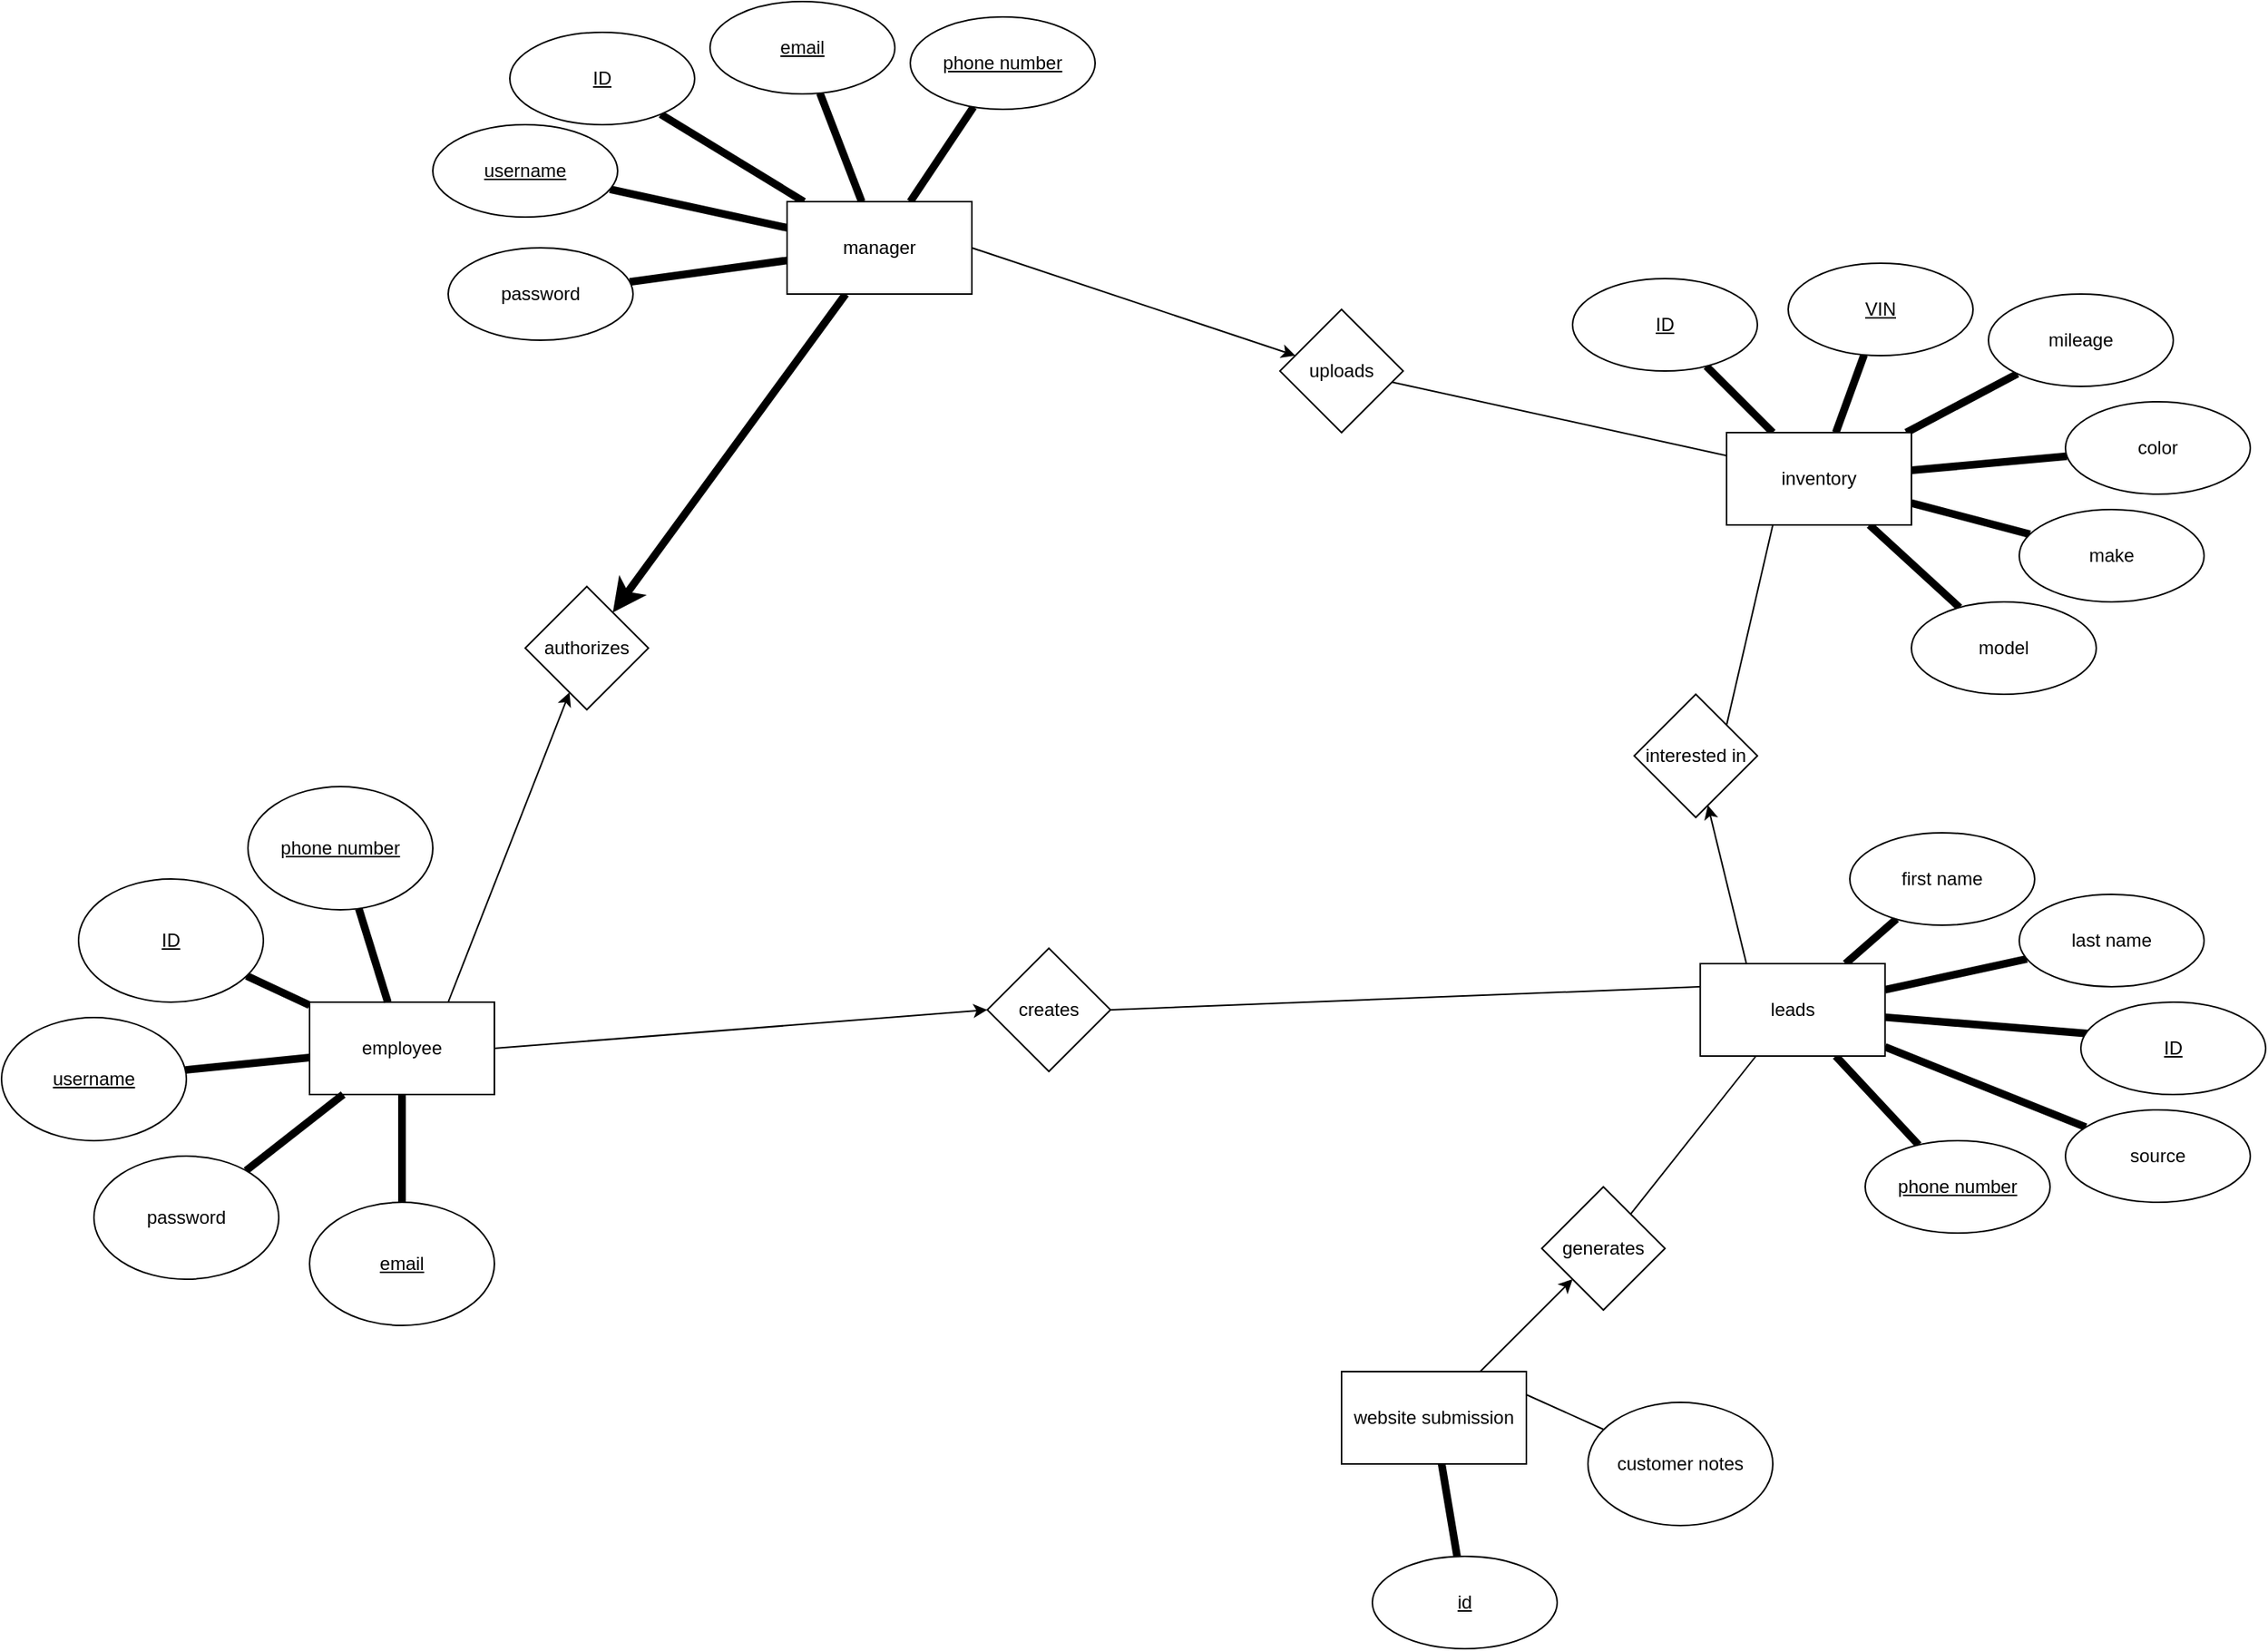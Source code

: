 <mxfile>
    <diagram id="vW5YZXQLlExwCfpyDhtT" name="Page-1">
        <mxGraphModel dx="1097" dy="1348" grid="1" gridSize="10" guides="1" tooltips="1" connect="1" arrows="1" fold="1" page="0" pageScale="1" pageWidth="850" pageHeight="1100" math="0" shadow="0">
            <root>
                <mxCell id="0"/>
                <mxCell id="1" parent="0"/>
                <mxCell id="7" value="" style="edgeStyle=none;html=1;strokeWidth=5;endArrow=none;endFill=0;" parent="1" source="2" target="3" edge="1">
                    <mxGeometry relative="1" as="geometry"/>
                </mxCell>
                <mxCell id="8" value="" style="edgeStyle=none;html=1;endArrow=none;endFill=0;strokeWidth=5;" parent="1" source="2" target="4" edge="1">
                    <mxGeometry relative="1" as="geometry"/>
                </mxCell>
                <mxCell id="54" style="edgeStyle=none;html=1;exitX=0.75;exitY=0;exitDx=0;exitDy=0;startArrow=none;startFill=0;endArrow=classic;endFill=1;strokeWidth=1;" parent="1" source="2" target="21" edge="1">
                    <mxGeometry relative="1" as="geometry"/>
                </mxCell>
                <mxCell id="103" style="edgeStyle=none;html=1;exitX=1;exitY=0.5;exitDx=0;exitDy=0;entryX=0;entryY=0.5;entryDx=0;entryDy=0;endArrow=classic;endFill=1;" parent="1" source="2" target="101" edge="1">
                    <mxGeometry relative="1" as="geometry"/>
                </mxCell>
                <mxCell id="2" value="employee" style="rounded=0;whiteSpace=wrap;html=1;" parent="1" vertex="1">
                    <mxGeometry x="30" y="400" width="120" height="60" as="geometry"/>
                </mxCell>
                <mxCell id="3" value="&lt;u&gt;ID&lt;/u&gt;" style="ellipse;whiteSpace=wrap;html=1;" parent="1" vertex="1">
                    <mxGeometry x="-120" y="320" width="120" height="80" as="geometry"/>
                </mxCell>
                <mxCell id="4" value="&lt;u&gt;username&lt;/u&gt;" style="ellipse;whiteSpace=wrap;html=1;" parent="1" vertex="1">
                    <mxGeometry x="-170" y="410" width="120" height="80" as="geometry"/>
                </mxCell>
                <mxCell id="9" value="" style="edgeStyle=none;html=1;endArrow=none;endFill=0;strokeWidth=5;" parent="1" source="5" target="2" edge="1">
                    <mxGeometry relative="1" as="geometry"/>
                </mxCell>
                <mxCell id="5" value="password" style="ellipse;whiteSpace=wrap;html=1;" parent="1" vertex="1">
                    <mxGeometry x="-110" y="500" width="120" height="80" as="geometry"/>
                </mxCell>
                <mxCell id="12" value="" style="edgeStyle=none;html=1;endArrow=none;endFill=0;strokeWidth=5;" parent="1" source="11" target="2" edge="1">
                    <mxGeometry relative="1" as="geometry"/>
                </mxCell>
                <mxCell id="11" value="&lt;u&gt;email&lt;/u&gt;" style="ellipse;whiteSpace=wrap;html=1;strokeWidth=1;" parent="1" vertex="1">
                    <mxGeometry x="30" y="530" width="120" height="80" as="geometry"/>
                </mxCell>
                <mxCell id="14" value="" style="edgeStyle=none;html=1;endArrow=none;endFill=0;strokeWidth=5;" parent="1" source="13" target="2" edge="1">
                    <mxGeometry relative="1" as="geometry"/>
                </mxCell>
                <mxCell id="13" value="&lt;u&gt;phone number&lt;/u&gt;" style="ellipse;whiteSpace=wrap;html=1;strokeWidth=1;" parent="1" vertex="1">
                    <mxGeometry x="-10" y="260" width="120" height="80" as="geometry"/>
                </mxCell>
                <mxCell id="29" value="" style="edgeStyle=none;html=1;endArrow=none;endFill=0;strokeWidth=5;" parent="1" source="17" target="28" edge="1">
                    <mxGeometry relative="1" as="geometry"/>
                </mxCell>
                <mxCell id="31" value="" style="edgeStyle=none;html=1;endArrow=none;endFill=0;strokeWidth=5;" parent="1" source="17" target="30" edge="1">
                    <mxGeometry relative="1" as="geometry"/>
                </mxCell>
                <mxCell id="33" value="" style="edgeStyle=none;html=1;endArrow=none;endFill=0;strokeWidth=5;" parent="1" source="17" target="32" edge="1">
                    <mxGeometry relative="1" as="geometry"/>
                </mxCell>
                <mxCell id="35" value="" style="edgeStyle=none;html=1;endArrow=none;endFill=0;strokeWidth=5;" parent="1" source="17" target="34" edge="1">
                    <mxGeometry relative="1" as="geometry"/>
                </mxCell>
                <mxCell id="37" value="" style="edgeStyle=none;html=1;endArrow=none;endFill=0;strokeWidth=5;" parent="1" source="17" target="36" edge="1">
                    <mxGeometry relative="1" as="geometry"/>
                </mxCell>
                <mxCell id="41" value="" style="edgeStyle=none;html=1;endArrow=none;endFill=0;strokeWidth=5;" parent="1" source="17" target="40" edge="1">
                    <mxGeometry relative="1" as="geometry"/>
                </mxCell>
                <mxCell id="59" style="edgeStyle=none;html=1;exitX=0;exitY=0.25;exitDx=0;exitDy=0;startArrow=none;startFill=0;endArrow=none;endFill=0;strokeWidth=1;" parent="1" source="17" target="42" edge="1">
                    <mxGeometry relative="1" as="geometry"/>
                </mxCell>
                <mxCell id="63" style="edgeStyle=none;html=1;exitX=0.25;exitY=1;exitDx=0;exitDy=0;entryX=1;entryY=0;entryDx=0;entryDy=0;startArrow=none;startFill=0;endArrow=none;endFill=0;strokeWidth=1;" parent="1" source="17" target="61" edge="1">
                    <mxGeometry relative="1" as="geometry"/>
                </mxCell>
                <mxCell id="17" value="inventory" style="rounded=0;whiteSpace=wrap;html=1;strokeWidth=1;" parent="1" vertex="1">
                    <mxGeometry x="950" y="30" width="120" height="60" as="geometry"/>
                </mxCell>
                <mxCell id="62" style="edgeStyle=none;html=1;exitX=0.25;exitY=0;exitDx=0;exitDy=0;startArrow=none;startFill=0;endArrow=classic;endFill=1;strokeWidth=1;" parent="1" source="19" target="61" edge="1">
                    <mxGeometry relative="1" as="geometry"/>
                </mxCell>
                <mxCell id="66" value="" style="edgeStyle=none;html=1;startArrow=none;startFill=0;endArrow=none;endFill=0;strokeWidth=5;" parent="1" source="19" target="65" edge="1">
                    <mxGeometry relative="1" as="geometry"/>
                </mxCell>
                <mxCell id="68" value="" style="edgeStyle=none;html=1;startArrow=none;startFill=0;endArrow=none;endFill=0;strokeWidth=5;" parent="1" source="19" target="67" edge="1">
                    <mxGeometry relative="1" as="geometry"/>
                </mxCell>
                <mxCell id="85" value="" style="edgeStyle=none;html=1;startArrow=none;startFill=0;endArrow=none;endFill=0;strokeWidth=5;entryX=0.059;entryY=0.343;entryDx=0;entryDy=0;entryPerimeter=0;" parent="1" source="19" target="69" edge="1">
                    <mxGeometry relative="1" as="geometry">
                        <mxPoint x="1168.464" y="484.82" as="targetPoint"/>
                    </mxGeometry>
                </mxCell>
                <mxCell id="92" value="" style="edgeStyle=none;html=1;startArrow=none;startFill=0;endArrow=none;endFill=0;strokeWidth=5;" parent="1" source="19" target="91" edge="1">
                    <mxGeometry relative="1" as="geometry"/>
                </mxCell>
                <mxCell id="100" value="" style="edgeStyle=none;html=1;startArrow=none;startFill=0;endArrow=none;endFill=0;strokeWidth=5;" parent="1" source="19" target="99" edge="1">
                    <mxGeometry relative="1" as="geometry"/>
                </mxCell>
                <mxCell id="19" value="leads" style="rounded=0;whiteSpace=wrap;html=1;strokeWidth=1;" parent="1" vertex="1">
                    <mxGeometry x="932.86" y="375" width="120" height="60" as="geometry"/>
                </mxCell>
                <mxCell id="53" value="" style="edgeStyle=none;html=1;endArrow=none;endFill=0;strokeWidth=5;startArrow=classic;startFill=1;" parent="1" source="21" target="38" edge="1">
                    <mxGeometry relative="1" as="geometry"/>
                </mxCell>
                <mxCell id="21" value="authorizes" style="rhombus;whiteSpace=wrap;html=1;strokeWidth=1;" parent="1" vertex="1">
                    <mxGeometry x="170" y="130" width="80" height="80" as="geometry"/>
                </mxCell>
                <mxCell id="28" value="&lt;u&gt;ID&lt;/u&gt;" style="ellipse;whiteSpace=wrap;html=1;rounded=0;strokeWidth=1;" parent="1" vertex="1">
                    <mxGeometry x="850" y="-70" width="120" height="60" as="geometry"/>
                </mxCell>
                <mxCell id="30" value="&lt;u&gt;VIN&lt;/u&gt;" style="ellipse;whiteSpace=wrap;html=1;rounded=0;strokeWidth=1;" parent="1" vertex="1">
                    <mxGeometry x="990" y="-80" width="120" height="60" as="geometry"/>
                </mxCell>
                <mxCell id="32" value="mileage" style="ellipse;whiteSpace=wrap;html=1;rounded=0;strokeWidth=1;" parent="1" vertex="1">
                    <mxGeometry x="1120" y="-60" width="120" height="60" as="geometry"/>
                </mxCell>
                <mxCell id="34" value="color" style="ellipse;whiteSpace=wrap;html=1;rounded=0;strokeWidth=1;" parent="1" vertex="1">
                    <mxGeometry x="1170" y="10" width="120" height="60" as="geometry"/>
                </mxCell>
                <mxCell id="36" value="make" style="ellipse;whiteSpace=wrap;html=1;rounded=0;strokeWidth=1;" parent="1" vertex="1">
                    <mxGeometry x="1140" y="80" width="120" height="60" as="geometry"/>
                </mxCell>
                <mxCell id="44" value="" style="edgeStyle=none;html=1;endArrow=none;endFill=0;strokeWidth=5;" parent="1" source="38" target="43" edge="1">
                    <mxGeometry relative="1" as="geometry"/>
                </mxCell>
                <mxCell id="46" value="" style="edgeStyle=none;html=1;endArrow=none;endFill=0;strokeWidth=5;" parent="1" source="38" target="45" edge="1">
                    <mxGeometry relative="1" as="geometry"/>
                </mxCell>
                <mxCell id="48" value="" style="edgeStyle=none;html=1;endArrow=none;endFill=0;strokeWidth=5;" parent="1" source="38" target="47" edge="1">
                    <mxGeometry relative="1" as="geometry"/>
                </mxCell>
                <mxCell id="50" value="" style="edgeStyle=none;html=1;endArrow=none;endFill=0;strokeWidth=5;" parent="1" source="38" target="49" edge="1">
                    <mxGeometry relative="1" as="geometry"/>
                </mxCell>
                <mxCell id="52" value="" style="edgeStyle=none;html=1;endArrow=none;endFill=0;strokeWidth=5;" parent="1" source="38" target="51" edge="1">
                    <mxGeometry relative="1" as="geometry"/>
                </mxCell>
                <mxCell id="58" style="edgeStyle=none;html=1;exitX=1;exitY=0.5;exitDx=0;exitDy=0;startArrow=none;startFill=0;endArrow=classic;endFill=1;strokeWidth=1;" parent="1" source="38" target="42" edge="1">
                    <mxGeometry relative="1" as="geometry"/>
                </mxCell>
                <mxCell id="38" value="manager" style="whiteSpace=wrap;html=1;strokeWidth=1;" parent="1" vertex="1">
                    <mxGeometry x="340" y="-120" width="120" height="60" as="geometry"/>
                </mxCell>
                <mxCell id="40" value="model" style="ellipse;whiteSpace=wrap;html=1;rounded=0;strokeWidth=1;" parent="1" vertex="1">
                    <mxGeometry x="1070" y="140" width="120" height="60" as="geometry"/>
                </mxCell>
                <mxCell id="42" value="uploads" style="rhombus;whiteSpace=wrap;html=1;strokeWidth=1;" parent="1" vertex="1">
                    <mxGeometry x="660" y="-50" width="80" height="80" as="geometry"/>
                </mxCell>
                <mxCell id="43" value="&lt;u&gt;ID&lt;/u&gt;" style="ellipse;whiteSpace=wrap;html=1;strokeWidth=1;" parent="1" vertex="1">
                    <mxGeometry x="160" y="-230" width="120" height="60" as="geometry"/>
                </mxCell>
                <mxCell id="45" value="&lt;u&gt;username&lt;/u&gt;" style="ellipse;whiteSpace=wrap;html=1;strokeWidth=1;" parent="1" vertex="1">
                    <mxGeometry x="110" y="-170" width="120" height="60" as="geometry"/>
                </mxCell>
                <mxCell id="47" value="password" style="ellipse;whiteSpace=wrap;html=1;strokeWidth=1;" parent="1" vertex="1">
                    <mxGeometry x="120" y="-90" width="120" height="60" as="geometry"/>
                </mxCell>
                <mxCell id="49" value="&lt;u&gt;email&lt;/u&gt;" style="ellipse;whiteSpace=wrap;html=1;strokeWidth=1;" parent="1" vertex="1">
                    <mxGeometry x="290" y="-250" width="120" height="60" as="geometry"/>
                </mxCell>
                <mxCell id="51" value="&lt;u&gt;phone number&lt;/u&gt;" style="ellipse;whiteSpace=wrap;html=1;strokeWidth=1;" parent="1" vertex="1">
                    <mxGeometry x="420" y="-240" width="120" height="60" as="geometry"/>
                </mxCell>
                <mxCell id="61" value="interested in" style="rhombus;whiteSpace=wrap;html=1;strokeWidth=1;" parent="1" vertex="1">
                    <mxGeometry x="890" y="200" width="80" height="80" as="geometry"/>
                </mxCell>
                <mxCell id="65" value="first name" style="ellipse;whiteSpace=wrap;html=1;rounded=0;strokeWidth=1;" parent="1" vertex="1">
                    <mxGeometry x="1030.0" y="290" width="120" height="60" as="geometry"/>
                </mxCell>
                <mxCell id="67" value="last name" style="ellipse;whiteSpace=wrap;html=1;rounded=0;strokeWidth=1;" parent="1" vertex="1">
                    <mxGeometry x="1140.0" y="330" width="120" height="60" as="geometry"/>
                </mxCell>
                <mxCell id="69" value="&lt;u&gt;ID&lt;/u&gt;" style="ellipse;whiteSpace=wrap;html=1;rounded=0;strokeWidth=1;" parent="1" vertex="1">
                    <mxGeometry x="1180" y="400" width="120" height="60" as="geometry"/>
                </mxCell>
                <mxCell id="91" value="source" style="ellipse;whiteSpace=wrap;html=1;rounded=0;strokeWidth=1;" parent="1" vertex="1">
                    <mxGeometry x="1170.0" y="470" width="120" height="60" as="geometry"/>
                </mxCell>
                <mxCell id="99" value="&lt;u&gt;phone number&lt;/u&gt;" style="ellipse;whiteSpace=wrap;html=1;rounded=0;strokeWidth=1;" parent="1" vertex="1">
                    <mxGeometry x="1040" y="490" width="120" height="60" as="geometry"/>
                </mxCell>
                <mxCell id="104" style="edgeStyle=none;html=1;exitX=1;exitY=0.5;exitDx=0;exitDy=0;entryX=0;entryY=0.25;entryDx=0;entryDy=0;endArrow=none;endFill=0;" parent="1" source="101" target="19" edge="1">
                    <mxGeometry relative="1" as="geometry"/>
                </mxCell>
                <mxCell id="101" value="creates" style="rhombus;whiteSpace=wrap;html=1;" parent="1" vertex="1">
                    <mxGeometry x="470" y="365" width="80" height="80" as="geometry"/>
                </mxCell>
                <mxCell id="108" value="" style="edgeStyle=none;html=1;endArrow=classic;endFill=1;strokeWidth=1;" parent="1" source="105" target="106" edge="1">
                    <mxGeometry relative="1" as="geometry"/>
                </mxCell>
                <mxCell id="112" value="" style="edgeStyle=none;html=1;endArrow=none;endFill=0;strokeWidth=5;" edge="1" parent="1" source="105" target="111">
                    <mxGeometry relative="1" as="geometry"/>
                </mxCell>
                <mxCell id="105" value="website submission" style="rounded=0;whiteSpace=wrap;html=1;" parent="1" vertex="1">
                    <mxGeometry x="700" y="640" width="120" height="60" as="geometry"/>
                </mxCell>
                <mxCell id="107" value="" style="edgeStyle=none;html=1;endArrow=none;endFill=0;strokeWidth=1;" parent="1" source="106" target="19" edge="1">
                    <mxGeometry relative="1" as="geometry"/>
                </mxCell>
                <mxCell id="106" value="generates" style="rhombus;whiteSpace=wrap;html=1;" parent="1" vertex="1">
                    <mxGeometry x="830" y="520" width="80" height="80" as="geometry"/>
                </mxCell>
                <mxCell id="110" value="" style="edgeStyle=none;html=1;endArrow=none;endFill=0;strokeWidth=1;entryX=1;entryY=0.25;entryDx=0;entryDy=0;" parent="1" source="109" target="105" edge="1">
                    <mxGeometry relative="1" as="geometry"/>
                </mxCell>
                <mxCell id="109" value="customer notes" style="ellipse;whiteSpace=wrap;html=1;" parent="1" vertex="1">
                    <mxGeometry x="860" y="660" width="120" height="80" as="geometry"/>
                </mxCell>
                <mxCell id="111" value="&lt;u&gt;id&lt;/u&gt;" style="ellipse;whiteSpace=wrap;html=1;rounded=0;" vertex="1" parent="1">
                    <mxGeometry x="720" y="760" width="120" height="60" as="geometry"/>
                </mxCell>
            </root>
        </mxGraphModel>
    </diagram>
</mxfile>